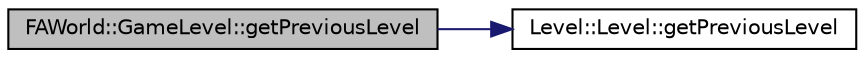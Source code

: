digraph G
{
  edge [fontname="Helvetica",fontsize="10",labelfontname="Helvetica",labelfontsize="10"];
  node [fontname="Helvetica",fontsize="10",shape=record];
  rankdir="LR";
  Node1 [label="FAWorld::GameLevel::getPreviousLevel",height=0.2,width=0.4,color="black", fillcolor="grey75", style="filled" fontcolor="black"];
  Node1 -> Node2 [color="midnightblue",fontsize="10",style="solid",fontname="Helvetica"];
  Node2 [label="Level::Level::getPreviousLevel",height=0.2,width=0.4,color="black", fillcolor="white", style="filled",URL="$class_level_1_1_level.html#ac91a95216a3e6a4e59eb15a968045528"];
}
